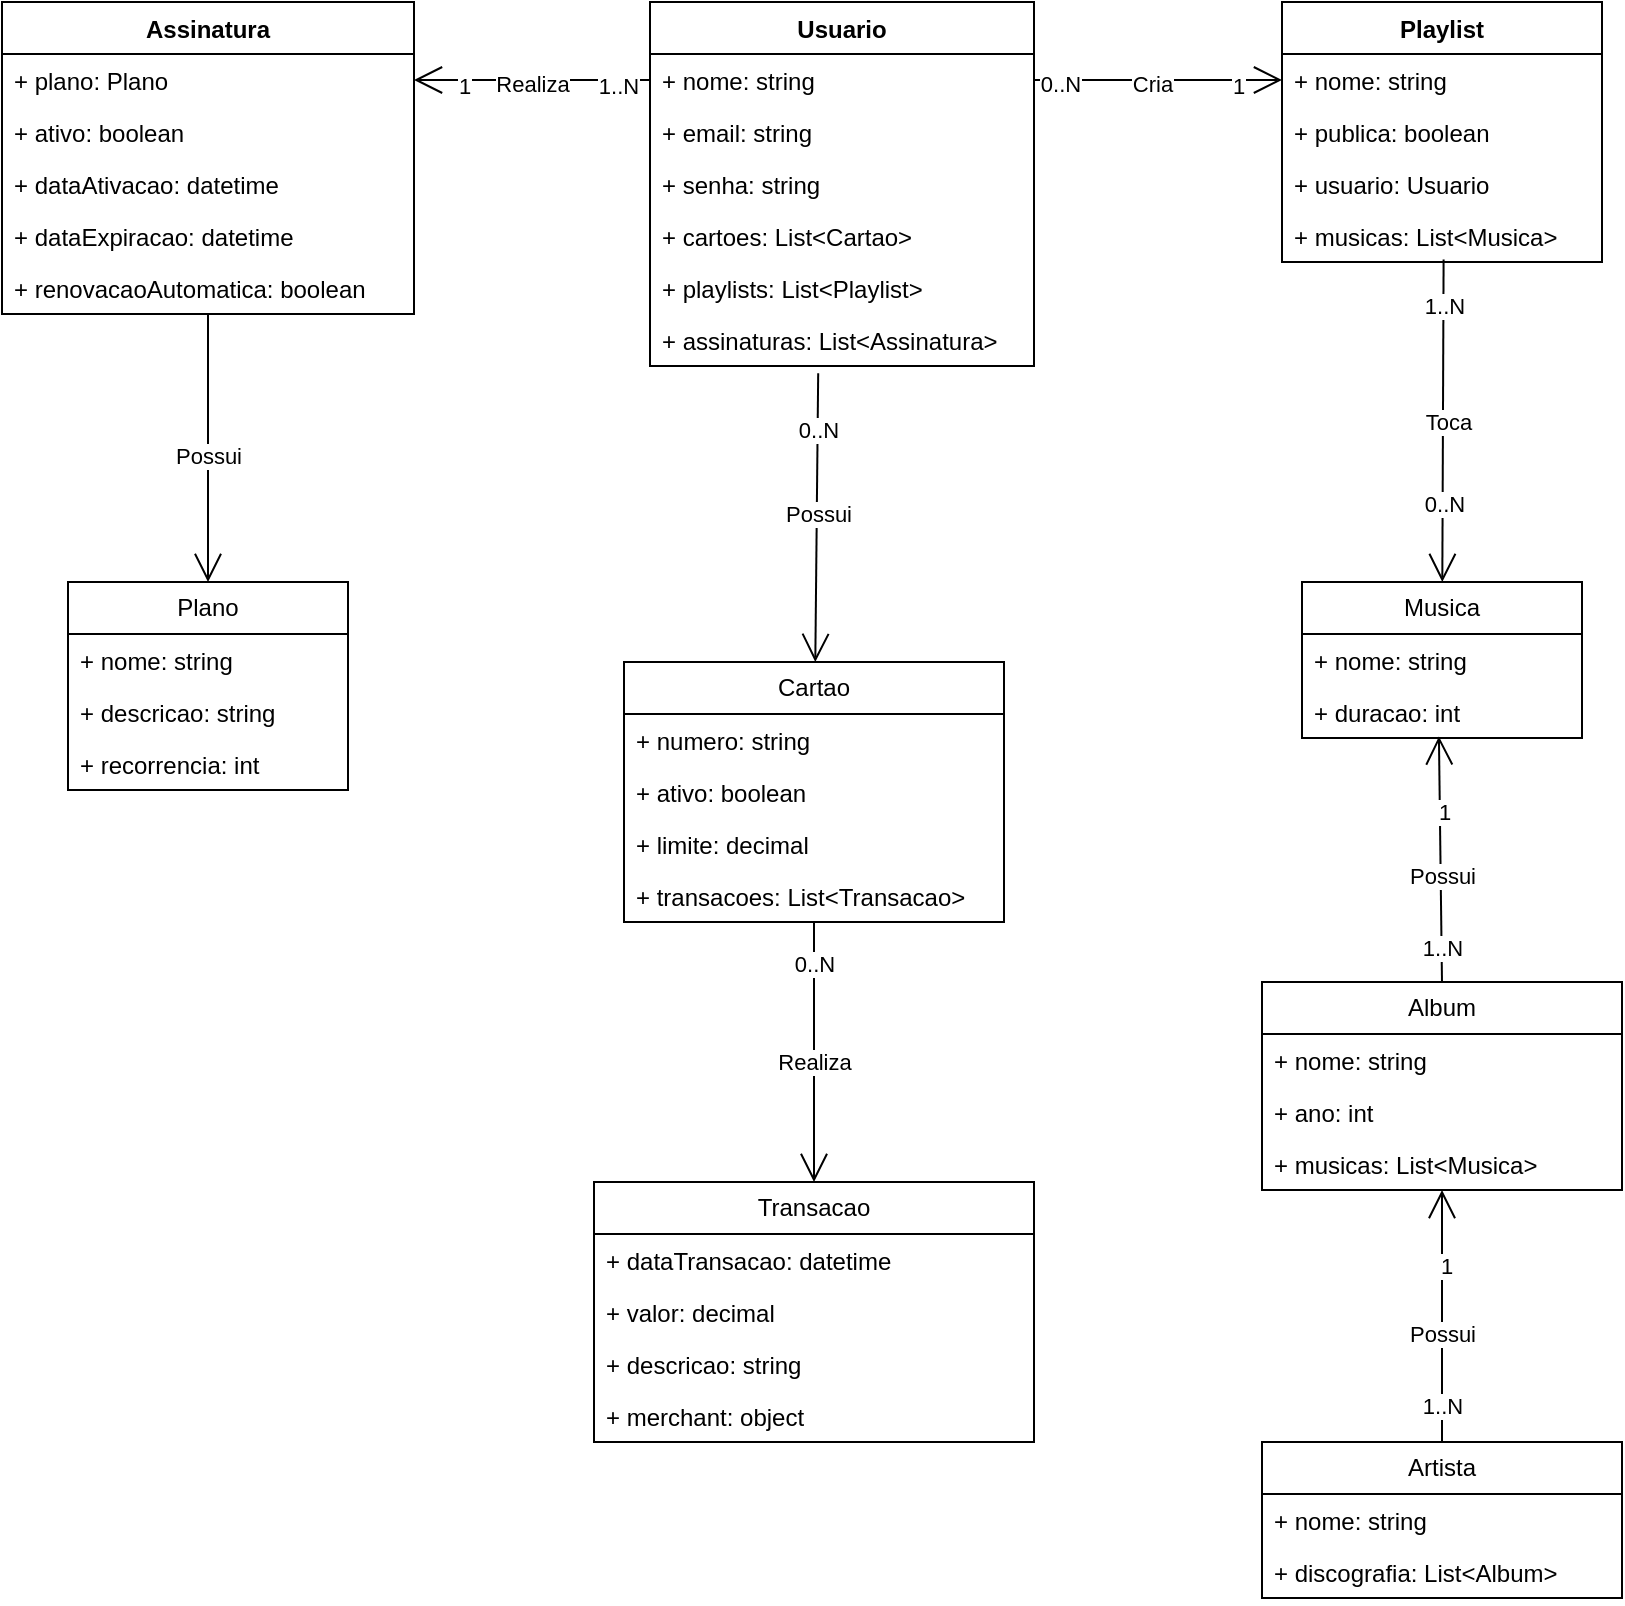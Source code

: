 <mxfile version="22.1.2" type="device">
  <diagram id="C5RBs43oDa-KdzZeNtuy" name="Page-1">
    <mxGraphModel dx="1050" dy="621" grid="1" gridSize="10" guides="1" tooltips="1" connect="1" arrows="1" fold="1" page="1" pageScale="1" pageWidth="827" pageHeight="1169" math="0" shadow="0">
      <root>
        <mxCell id="WIyWlLk6GJQsqaUBKTNV-0" />
        <mxCell id="WIyWlLk6GJQsqaUBKTNV-1" parent="WIyWlLk6GJQsqaUBKTNV-0" />
        <mxCell id="dGO_XDU8RdX9uPXasSDS-13" value="Assinatura" style="swimlane;fontStyle=1;align=center;verticalAlign=top;childLayout=stackLayout;horizontal=1;startSize=26;horizontalStack=0;resizeParent=1;resizeParentMax=0;resizeLast=0;collapsible=1;marginBottom=0;whiteSpace=wrap;html=1;" parent="WIyWlLk6GJQsqaUBKTNV-1" vertex="1">
          <mxGeometry x="14" y="120" width="206" height="156" as="geometry" />
        </mxCell>
        <mxCell id="dGO_XDU8RdX9uPXasSDS-14" value="+ plano: Plano" style="text;strokeColor=none;fillColor=none;align=left;verticalAlign=top;spacingLeft=4;spacingRight=4;overflow=hidden;rotatable=0;points=[[0,0.5],[1,0.5]];portConstraint=eastwest;whiteSpace=wrap;html=1;" parent="dGO_XDU8RdX9uPXasSDS-13" vertex="1">
          <mxGeometry y="26" width="206" height="26" as="geometry" />
        </mxCell>
        <mxCell id="KkhP8K5c669p2bQ_fQe6-0" value="+ ativo: boolean" style="text;strokeColor=none;fillColor=none;align=left;verticalAlign=top;spacingLeft=4;spacingRight=4;overflow=hidden;rotatable=0;points=[[0,0.5],[1,0.5]];portConstraint=eastwest;whiteSpace=wrap;html=1;" parent="dGO_XDU8RdX9uPXasSDS-13" vertex="1">
          <mxGeometry y="52" width="206" height="26" as="geometry" />
        </mxCell>
        <mxCell id="KkhP8K5c669p2bQ_fQe6-1" value="+ dataAtivacao: datetime" style="text;strokeColor=none;fillColor=none;align=left;verticalAlign=top;spacingLeft=4;spacingRight=4;overflow=hidden;rotatable=0;points=[[0,0.5],[1,0.5]];portConstraint=eastwest;whiteSpace=wrap;html=1;" parent="dGO_XDU8RdX9uPXasSDS-13" vertex="1">
          <mxGeometry y="78" width="206" height="26" as="geometry" />
        </mxCell>
        <mxCell id="KkhP8K5c669p2bQ_fQe6-2" value="+ dataExpiracao: datetime" style="text;strokeColor=none;fillColor=none;align=left;verticalAlign=top;spacingLeft=4;spacingRight=4;overflow=hidden;rotatable=0;points=[[0,0.5],[1,0.5]];portConstraint=eastwest;whiteSpace=wrap;html=1;" parent="dGO_XDU8RdX9uPXasSDS-13" vertex="1">
          <mxGeometry y="104" width="206" height="26" as="geometry" />
        </mxCell>
        <mxCell id="KkhP8K5c669p2bQ_fQe6-3" value="+ renovacaoAutomatica: boolean" style="text;strokeColor=none;fillColor=none;align=left;verticalAlign=top;spacingLeft=4;spacingRight=4;overflow=hidden;rotatable=0;points=[[0,0.5],[1,0.5]];portConstraint=eastwest;whiteSpace=wrap;html=1;" parent="dGO_XDU8RdX9uPXasSDS-13" vertex="1">
          <mxGeometry y="130" width="206" height="26" as="geometry" />
        </mxCell>
        <mxCell id="dGO_XDU8RdX9uPXasSDS-17" value="Usuario" style="swimlane;fontStyle=1;align=center;verticalAlign=top;childLayout=stackLayout;horizontal=1;startSize=26;horizontalStack=0;resizeParent=1;resizeParentMax=0;resizeLast=0;collapsible=1;marginBottom=0;whiteSpace=wrap;html=1;" parent="WIyWlLk6GJQsqaUBKTNV-1" vertex="1">
          <mxGeometry x="338" y="120" width="192" height="182" as="geometry" />
        </mxCell>
        <mxCell id="dGO_XDU8RdX9uPXasSDS-18" value="+ nome: string" style="text;strokeColor=none;fillColor=none;align=left;verticalAlign=top;spacingLeft=4;spacingRight=4;overflow=hidden;rotatable=0;points=[[0,0.5],[1,0.5]];portConstraint=eastwest;whiteSpace=wrap;html=1;" parent="dGO_XDU8RdX9uPXasSDS-17" vertex="1">
          <mxGeometry y="26" width="192" height="26" as="geometry" />
        </mxCell>
        <mxCell id="dGO_XDU8RdX9uPXasSDS-97" value="+ email: string" style="text;strokeColor=none;fillColor=none;align=left;verticalAlign=top;spacingLeft=4;spacingRight=4;overflow=hidden;rotatable=0;points=[[0,0.5],[1,0.5]];portConstraint=eastwest;whiteSpace=wrap;html=1;" parent="dGO_XDU8RdX9uPXasSDS-17" vertex="1">
          <mxGeometry y="52" width="192" height="26" as="geometry" />
        </mxCell>
        <mxCell id="dGO_XDU8RdX9uPXasSDS-98" value="+ senha: string" style="text;strokeColor=none;fillColor=none;align=left;verticalAlign=top;spacingLeft=4;spacingRight=4;overflow=hidden;rotatable=0;points=[[0,0.5],[1,0.5]];portConstraint=eastwest;whiteSpace=wrap;html=1;" parent="dGO_XDU8RdX9uPXasSDS-17" vertex="1">
          <mxGeometry y="78" width="192" height="26" as="geometry" />
        </mxCell>
        <mxCell id="dGO_XDU8RdX9uPXasSDS-99" value="+ cartoes: List&amp;lt;Cartao&amp;gt;" style="text;strokeColor=none;fillColor=none;align=left;verticalAlign=top;spacingLeft=4;spacingRight=4;overflow=hidden;rotatable=0;points=[[0,0.5],[1,0.5]];portConstraint=eastwest;whiteSpace=wrap;html=1;" parent="dGO_XDU8RdX9uPXasSDS-17" vertex="1">
          <mxGeometry y="104" width="192" height="26" as="geometry" />
        </mxCell>
        <mxCell id="dGO_XDU8RdX9uPXasSDS-100" value="+ playlists: List&amp;lt;Playlist&amp;gt;" style="text;strokeColor=none;fillColor=none;align=left;verticalAlign=top;spacingLeft=4;spacingRight=4;overflow=hidden;rotatable=0;points=[[0,0.5],[1,0.5]];portConstraint=eastwest;whiteSpace=wrap;html=1;" parent="dGO_XDU8RdX9uPXasSDS-17" vertex="1">
          <mxGeometry y="130" width="192" height="26" as="geometry" />
        </mxCell>
        <mxCell id="dGO_XDU8RdX9uPXasSDS-101" value="+ assinaturas: List&amp;lt;Assinatura&amp;gt;" style="text;strokeColor=none;fillColor=none;align=left;verticalAlign=top;spacingLeft=4;spacingRight=4;overflow=hidden;rotatable=0;points=[[0,0.5],[1,0.5]];portConstraint=eastwest;whiteSpace=wrap;html=1;" parent="dGO_XDU8RdX9uPXasSDS-17" vertex="1">
          <mxGeometry y="156" width="192" height="26" as="geometry" />
        </mxCell>
        <mxCell id="dGO_XDU8RdX9uPXasSDS-21" value="Playlist" style="swimlane;fontStyle=1;align=center;verticalAlign=top;childLayout=stackLayout;horizontal=1;startSize=26;horizontalStack=0;resizeParent=1;resizeParentMax=0;resizeLast=0;collapsible=1;marginBottom=0;whiteSpace=wrap;html=1;" parent="WIyWlLk6GJQsqaUBKTNV-1" vertex="1">
          <mxGeometry x="654" y="120" width="160" height="130" as="geometry" />
        </mxCell>
        <mxCell id="dGO_XDU8RdX9uPXasSDS-22" value="+ nome: string" style="text;strokeColor=none;fillColor=none;align=left;verticalAlign=top;spacingLeft=4;spacingRight=4;overflow=hidden;rotatable=0;points=[[0,0.5],[1,0.5]];portConstraint=eastwest;whiteSpace=wrap;html=1;" parent="dGO_XDU8RdX9uPXasSDS-21" vertex="1">
          <mxGeometry y="26" width="160" height="26" as="geometry" />
        </mxCell>
        <mxCell id="KkhP8K5c669p2bQ_fQe6-4" value="+ publica: boolean" style="text;strokeColor=none;fillColor=none;align=left;verticalAlign=top;spacingLeft=4;spacingRight=4;overflow=hidden;rotatable=0;points=[[0,0.5],[1,0.5]];portConstraint=eastwest;whiteSpace=wrap;html=1;" parent="dGO_XDU8RdX9uPXasSDS-21" vertex="1">
          <mxGeometry y="52" width="160" height="26" as="geometry" />
        </mxCell>
        <mxCell id="KkhP8K5c669p2bQ_fQe6-5" value="+ usuario: Usuario" style="text;strokeColor=none;fillColor=none;align=left;verticalAlign=top;spacingLeft=4;spacingRight=4;overflow=hidden;rotatable=0;points=[[0,0.5],[1,0.5]];portConstraint=eastwest;whiteSpace=wrap;html=1;" parent="dGO_XDU8RdX9uPXasSDS-21" vertex="1">
          <mxGeometry y="78" width="160" height="26" as="geometry" />
        </mxCell>
        <mxCell id="KkhP8K5c669p2bQ_fQe6-6" value="+ musicas: List&amp;lt;Musica&amp;gt;" style="text;strokeColor=none;fillColor=none;align=left;verticalAlign=top;spacingLeft=4;spacingRight=4;overflow=hidden;rotatable=0;points=[[0,0.5],[1,0.5]];portConstraint=eastwest;whiteSpace=wrap;html=1;" parent="dGO_XDU8RdX9uPXasSDS-21" vertex="1">
          <mxGeometry y="104" width="160" height="26" as="geometry" />
        </mxCell>
        <mxCell id="dGO_XDU8RdX9uPXasSDS-32" value="" style="endArrow=open;endFill=1;endSize=12;html=1;rounded=0;entryX=0;entryY=0.5;entryDx=0;entryDy=0;" parent="WIyWlLk6GJQsqaUBKTNV-1" source="dGO_XDU8RdX9uPXasSDS-18" target="dGO_XDU8RdX9uPXasSDS-22" edge="1">
          <mxGeometry width="160" relative="1" as="geometry">
            <mxPoint x="504" y="159" as="sourcePoint" />
            <mxPoint x="654" y="163" as="targetPoint" />
          </mxGeometry>
        </mxCell>
        <mxCell id="dGO_XDU8RdX9uPXasSDS-33" value="Cria" style="edgeLabel;html=1;align=center;verticalAlign=middle;resizable=0;points=[];" parent="dGO_XDU8RdX9uPXasSDS-32" vertex="1" connectable="0">
          <mxGeometry x="-0.048" y="-2" relative="1" as="geometry">
            <mxPoint as="offset" />
          </mxGeometry>
        </mxCell>
        <mxCell id="dGO_XDU8RdX9uPXasSDS-34" value="0..N" style="edgeLabel;html=1;align=center;verticalAlign=middle;resizable=0;points=[];" parent="dGO_XDU8RdX9uPXasSDS-32" vertex="1" connectable="0">
          <mxGeometry x="-0.794" y="-2" relative="1" as="geometry">
            <mxPoint as="offset" />
          </mxGeometry>
        </mxCell>
        <mxCell id="dGO_XDU8RdX9uPXasSDS-35" value="1" style="edgeLabel;html=1;align=center;verticalAlign=middle;resizable=0;points=[];" parent="dGO_XDU8RdX9uPXasSDS-32" vertex="1" connectable="0">
          <mxGeometry x="0.635" y="-3" relative="1" as="geometry">
            <mxPoint as="offset" />
          </mxGeometry>
        </mxCell>
        <mxCell id="dGO_XDU8RdX9uPXasSDS-36" value="" style="endArrow=open;endFill=1;endSize=12;html=1;rounded=0;entryX=1;entryY=0.5;entryDx=0;entryDy=0;exitX=0;exitY=0.5;exitDx=0;exitDy=0;" parent="WIyWlLk6GJQsqaUBKTNV-1" source="dGO_XDU8RdX9uPXasSDS-18" target="dGO_XDU8RdX9uPXasSDS-14" edge="1">
          <mxGeometry width="160" relative="1" as="geometry">
            <mxPoint x="534" y="108" as="sourcePoint" />
            <mxPoint x="694" y="108" as="targetPoint" />
          </mxGeometry>
        </mxCell>
        <mxCell id="dGO_XDU8RdX9uPXasSDS-37" value="Realiza" style="edgeLabel;html=1;align=center;verticalAlign=middle;resizable=0;points=[];" parent="dGO_XDU8RdX9uPXasSDS-36" vertex="1" connectable="0">
          <mxGeometry x="0.012" y="2" relative="1" as="geometry">
            <mxPoint as="offset" />
          </mxGeometry>
        </mxCell>
        <mxCell id="dGO_XDU8RdX9uPXasSDS-40" value="1..N" style="edgeLabel;html=1;align=center;verticalAlign=middle;resizable=0;points=[];" parent="dGO_XDU8RdX9uPXasSDS-36" vertex="1" connectable="0">
          <mxGeometry x="-0.72" y="3" relative="1" as="geometry">
            <mxPoint as="offset" />
          </mxGeometry>
        </mxCell>
        <mxCell id="dGO_XDU8RdX9uPXasSDS-43" value="1" style="edgeLabel;html=1;align=center;verticalAlign=middle;resizable=0;points=[];" parent="dGO_XDU8RdX9uPXasSDS-36" vertex="1" connectable="0">
          <mxGeometry x="0.585" y="3" relative="1" as="geometry">
            <mxPoint as="offset" />
          </mxGeometry>
        </mxCell>
        <mxCell id="dGO_XDU8RdX9uPXasSDS-48" value="Musica" style="swimlane;fontStyle=0;childLayout=stackLayout;horizontal=1;startSize=26;fillColor=none;horizontalStack=0;resizeParent=1;resizeParentMax=0;resizeLast=0;collapsible=1;marginBottom=0;whiteSpace=wrap;html=1;" parent="WIyWlLk6GJQsqaUBKTNV-1" vertex="1">
          <mxGeometry x="664" y="410" width="140" height="78" as="geometry" />
        </mxCell>
        <mxCell id="dGO_XDU8RdX9uPXasSDS-49" value="+ nome: string" style="text;strokeColor=none;fillColor=none;align=left;verticalAlign=top;spacingLeft=4;spacingRight=4;overflow=hidden;rotatable=0;points=[[0,0.5],[1,0.5]];portConstraint=eastwest;whiteSpace=wrap;html=1;" parent="dGO_XDU8RdX9uPXasSDS-48" vertex="1">
          <mxGeometry y="26" width="140" height="26" as="geometry" />
        </mxCell>
        <mxCell id="dGO_XDU8RdX9uPXasSDS-50" value="+ duracao: int" style="text;strokeColor=none;fillColor=none;align=left;verticalAlign=top;spacingLeft=4;spacingRight=4;overflow=hidden;rotatable=0;points=[[0,0.5],[1,0.5]];portConstraint=eastwest;whiteSpace=wrap;html=1;" parent="dGO_XDU8RdX9uPXasSDS-48" vertex="1">
          <mxGeometry y="52" width="140" height="26" as="geometry" />
        </mxCell>
        <mxCell id="dGO_XDU8RdX9uPXasSDS-52" value="" style="endArrow=open;endFill=1;endSize=12;html=1;rounded=0;exitX=0.505;exitY=0.954;exitDx=0;exitDy=0;exitPerimeter=0;" parent="WIyWlLk6GJQsqaUBKTNV-1" source="KkhP8K5c669p2bQ_fQe6-6" target="dGO_XDU8RdX9uPXasSDS-48" edge="1">
          <mxGeometry width="160" relative="1" as="geometry">
            <mxPoint x="530" y="330" as="sourcePoint" />
            <mxPoint x="690" y="330" as="targetPoint" />
          </mxGeometry>
        </mxCell>
        <mxCell id="dGO_XDU8RdX9uPXasSDS-53" value="Toca" style="edgeLabel;html=1;align=center;verticalAlign=middle;resizable=0;points=[];" parent="dGO_XDU8RdX9uPXasSDS-52" vertex="1" connectable="0">
          <mxGeometry y="2" relative="1" as="geometry">
            <mxPoint as="offset" />
          </mxGeometry>
        </mxCell>
        <mxCell id="dGO_XDU8RdX9uPXasSDS-54" value="1..N" style="edgeLabel;html=1;align=center;verticalAlign=middle;resizable=0;points=[];" parent="dGO_XDU8RdX9uPXasSDS-52" vertex="1" connectable="0">
          <mxGeometry x="-0.712" relative="1" as="geometry">
            <mxPoint as="offset" />
          </mxGeometry>
        </mxCell>
        <mxCell id="dGO_XDU8RdX9uPXasSDS-55" value="0..N" style="edgeLabel;html=1;align=center;verticalAlign=middle;resizable=0;points=[];" parent="dGO_XDU8RdX9uPXasSDS-52" vertex="1" connectable="0">
          <mxGeometry x="0.508" relative="1" as="geometry">
            <mxPoint as="offset" />
          </mxGeometry>
        </mxCell>
        <mxCell id="dGO_XDU8RdX9uPXasSDS-56" value="Plano" style="swimlane;fontStyle=0;childLayout=stackLayout;horizontal=1;startSize=26;fillColor=none;horizontalStack=0;resizeParent=1;resizeParentMax=0;resizeLast=0;collapsible=1;marginBottom=0;whiteSpace=wrap;html=1;" parent="WIyWlLk6GJQsqaUBKTNV-1" vertex="1">
          <mxGeometry x="47" y="410" width="140" height="104" as="geometry" />
        </mxCell>
        <mxCell id="dGO_XDU8RdX9uPXasSDS-57" value="+ nome: string" style="text;strokeColor=none;fillColor=none;align=left;verticalAlign=top;spacingLeft=4;spacingRight=4;overflow=hidden;rotatable=0;points=[[0,0.5],[1,0.5]];portConstraint=eastwest;whiteSpace=wrap;html=1;" parent="dGO_XDU8RdX9uPXasSDS-56" vertex="1">
          <mxGeometry y="26" width="140" height="26" as="geometry" />
        </mxCell>
        <mxCell id="dGO_XDU8RdX9uPXasSDS-58" value="+ descricao: string" style="text;strokeColor=none;fillColor=none;align=left;verticalAlign=top;spacingLeft=4;spacingRight=4;overflow=hidden;rotatable=0;points=[[0,0.5],[1,0.5]];portConstraint=eastwest;whiteSpace=wrap;html=1;" parent="dGO_XDU8RdX9uPXasSDS-56" vertex="1">
          <mxGeometry y="52" width="140" height="26" as="geometry" />
        </mxCell>
        <mxCell id="dGO_XDU8RdX9uPXasSDS-59" value="+ recorrencia: int" style="text;strokeColor=none;fillColor=none;align=left;verticalAlign=top;spacingLeft=4;spacingRight=4;overflow=hidden;rotatable=0;points=[[0,0.5],[1,0.5]];portConstraint=eastwest;whiteSpace=wrap;html=1;" parent="dGO_XDU8RdX9uPXasSDS-56" vertex="1">
          <mxGeometry y="78" width="140" height="26" as="geometry" />
        </mxCell>
        <mxCell id="dGO_XDU8RdX9uPXasSDS-60" value="" style="endArrow=open;endFill=1;endSize=12;html=1;rounded=0;entryX=0.5;entryY=0;entryDx=0;entryDy=0;entryPerimeter=0;" parent="WIyWlLk6GJQsqaUBKTNV-1" source="KkhP8K5c669p2bQ_fQe6-3" target="dGO_XDU8RdX9uPXasSDS-56" edge="1">
          <mxGeometry width="160" relative="1" as="geometry">
            <mxPoint x="110" y="280" as="sourcePoint" />
            <mxPoint x="690" y="330" as="targetPoint" />
          </mxGeometry>
        </mxCell>
        <mxCell id="dGO_XDU8RdX9uPXasSDS-95" value="Possui" style="edgeLabel;html=1;align=center;verticalAlign=middle;resizable=0;points=[];" parent="dGO_XDU8RdX9uPXasSDS-60" vertex="1" connectable="0">
          <mxGeometry x="0.06" relative="1" as="geometry">
            <mxPoint as="offset" />
          </mxGeometry>
        </mxCell>
        <mxCell id="dGO_XDU8RdX9uPXasSDS-62" value="Cartao" style="swimlane;fontStyle=0;childLayout=stackLayout;horizontal=1;startSize=26;fillColor=none;horizontalStack=0;resizeParent=1;resizeParentMax=0;resizeLast=0;collapsible=1;marginBottom=0;whiteSpace=wrap;html=1;" parent="WIyWlLk6GJQsqaUBKTNV-1" vertex="1">
          <mxGeometry x="325" y="450" width="190" height="130" as="geometry" />
        </mxCell>
        <mxCell id="dGO_XDU8RdX9uPXasSDS-63" value="+ numero: string" style="text;strokeColor=none;fillColor=none;align=left;verticalAlign=top;spacingLeft=4;spacingRight=4;overflow=hidden;rotatable=0;points=[[0,0.5],[1,0.5]];portConstraint=eastwest;whiteSpace=wrap;html=1;" parent="dGO_XDU8RdX9uPXasSDS-62" vertex="1">
          <mxGeometry y="26" width="190" height="26" as="geometry" />
        </mxCell>
        <mxCell id="dGO_XDU8RdX9uPXasSDS-64" value="+ ativo: boolean" style="text;strokeColor=none;fillColor=none;align=left;verticalAlign=top;spacingLeft=4;spacingRight=4;overflow=hidden;rotatable=0;points=[[0,0.5],[1,0.5]];portConstraint=eastwest;whiteSpace=wrap;html=1;" parent="dGO_XDU8RdX9uPXasSDS-62" vertex="1">
          <mxGeometry y="52" width="190" height="26" as="geometry" />
        </mxCell>
        <mxCell id="dGO_XDU8RdX9uPXasSDS-65" value="+ limite: decimal" style="text;strokeColor=none;fillColor=none;align=left;verticalAlign=top;spacingLeft=4;spacingRight=4;overflow=hidden;rotatable=0;points=[[0,0.5],[1,0.5]];portConstraint=eastwest;whiteSpace=wrap;html=1;" parent="dGO_XDU8RdX9uPXasSDS-62" vertex="1">
          <mxGeometry y="78" width="190" height="26" as="geometry" />
        </mxCell>
        <mxCell id="dw8k6sihIQF0azCm5Phn-0" value="+ transacoes: List&amp;lt;Transacao&amp;gt;" style="text;strokeColor=none;fillColor=none;align=left;verticalAlign=top;spacingLeft=4;spacingRight=4;overflow=hidden;rotatable=0;points=[[0,0.5],[1,0.5]];portConstraint=eastwest;whiteSpace=wrap;html=1;" vertex="1" parent="dGO_XDU8RdX9uPXasSDS-62">
          <mxGeometry y="104" width="190" height="26" as="geometry" />
        </mxCell>
        <mxCell id="dGO_XDU8RdX9uPXasSDS-66" value="Transacao" style="swimlane;fontStyle=0;childLayout=stackLayout;horizontal=1;startSize=26;fillColor=none;horizontalStack=0;resizeParent=1;resizeParentMax=0;resizeLast=0;collapsible=1;marginBottom=0;whiteSpace=wrap;html=1;" parent="WIyWlLk6GJQsqaUBKTNV-1" vertex="1">
          <mxGeometry x="310" y="710" width="220" height="130" as="geometry" />
        </mxCell>
        <mxCell id="dGO_XDU8RdX9uPXasSDS-67" value="+ dataTransacao: datetime" style="text;strokeColor=none;fillColor=none;align=left;verticalAlign=top;spacingLeft=4;spacingRight=4;overflow=hidden;rotatable=0;points=[[0,0.5],[1,0.5]];portConstraint=eastwest;whiteSpace=wrap;html=1;" parent="dGO_XDU8RdX9uPXasSDS-66" vertex="1">
          <mxGeometry y="26" width="220" height="26" as="geometry" />
        </mxCell>
        <mxCell id="dGO_XDU8RdX9uPXasSDS-68" value="+ valor: decimal" style="text;strokeColor=none;fillColor=none;align=left;verticalAlign=top;spacingLeft=4;spacingRight=4;overflow=hidden;rotatable=0;points=[[0,0.5],[1,0.5]];portConstraint=eastwest;whiteSpace=wrap;html=1;" parent="dGO_XDU8RdX9uPXasSDS-66" vertex="1">
          <mxGeometry y="52" width="220" height="26" as="geometry" />
        </mxCell>
        <mxCell id="dGO_XDU8RdX9uPXasSDS-69" value="+ descricao: string" style="text;strokeColor=none;fillColor=none;align=left;verticalAlign=top;spacingLeft=4;spacingRight=4;overflow=hidden;rotatable=0;points=[[0,0.5],[1,0.5]];portConstraint=eastwest;whiteSpace=wrap;html=1;" parent="dGO_XDU8RdX9uPXasSDS-66" vertex="1">
          <mxGeometry y="78" width="220" height="26" as="geometry" />
        </mxCell>
        <mxCell id="KkhP8K5c669p2bQ_fQe6-8" value="+ merchant: object" style="text;strokeColor=none;fillColor=none;align=left;verticalAlign=top;spacingLeft=4;spacingRight=4;overflow=hidden;rotatable=0;points=[[0,0.5],[1,0.5]];portConstraint=eastwest;whiteSpace=wrap;html=1;" parent="dGO_XDU8RdX9uPXasSDS-66" vertex="1">
          <mxGeometry y="104" width="220" height="26" as="geometry" />
        </mxCell>
        <mxCell id="dGO_XDU8RdX9uPXasSDS-70" value="" style="endArrow=open;endFill=1;endSize=12;html=1;rounded=0;exitX=0.438;exitY=1.138;exitDx=0;exitDy=0;exitPerimeter=0;" parent="WIyWlLk6GJQsqaUBKTNV-1" source="dGO_XDU8RdX9uPXasSDS-101" target="dGO_XDU8RdX9uPXasSDS-62" edge="1">
          <mxGeometry width="160" relative="1" as="geometry">
            <mxPoint x="420" y="280" as="sourcePoint" />
            <mxPoint x="500" y="320" as="targetPoint" />
          </mxGeometry>
        </mxCell>
        <mxCell id="dGO_XDU8RdX9uPXasSDS-73" value="Possui" style="edgeLabel;html=1;align=center;verticalAlign=middle;resizable=0;points=[];" parent="dGO_XDU8RdX9uPXasSDS-70" vertex="1" connectable="0">
          <mxGeometry x="-0.024" relative="1" as="geometry">
            <mxPoint as="offset" />
          </mxGeometry>
        </mxCell>
        <mxCell id="dGO_XDU8RdX9uPXasSDS-74" value="0..N" style="edgeLabel;html=1;align=center;verticalAlign=middle;resizable=0;points=[];" parent="dGO_XDU8RdX9uPXasSDS-70" vertex="1" connectable="0">
          <mxGeometry x="-0.613" relative="1" as="geometry">
            <mxPoint as="offset" />
          </mxGeometry>
        </mxCell>
        <mxCell id="dGO_XDU8RdX9uPXasSDS-75" value="" style="endArrow=open;endFill=1;endSize=12;html=1;rounded=0;entryX=0.5;entryY=0;entryDx=0;entryDy=0;" parent="WIyWlLk6GJQsqaUBKTNV-1" source="dw8k6sihIQF0azCm5Phn-0" target="dGO_XDU8RdX9uPXasSDS-66" edge="1">
          <mxGeometry width="160" relative="1" as="geometry">
            <mxPoint x="420" y="590" as="sourcePoint" />
            <mxPoint x="500" y="320" as="targetPoint" />
          </mxGeometry>
        </mxCell>
        <mxCell id="dGO_XDU8RdX9uPXasSDS-76" value="Realiza" style="edgeLabel;html=1;align=center;verticalAlign=middle;resizable=0;points=[];" parent="dGO_XDU8RdX9uPXasSDS-75" vertex="1" connectable="0">
          <mxGeometry x="-0.284" relative="1" as="geometry">
            <mxPoint y="23" as="offset" />
          </mxGeometry>
        </mxCell>
        <mxCell id="dGO_XDU8RdX9uPXasSDS-77" value="0..N" style="edgeLabel;html=1;align=center;verticalAlign=middle;resizable=0;points=[];" parent="dGO_XDU8RdX9uPXasSDS-75" vertex="1" connectable="0">
          <mxGeometry x="-0.75" relative="1" as="geometry">
            <mxPoint y="4" as="offset" />
          </mxGeometry>
        </mxCell>
        <mxCell id="dGO_XDU8RdX9uPXasSDS-78" value="Album" style="swimlane;fontStyle=0;childLayout=stackLayout;horizontal=1;startSize=26;fillColor=none;horizontalStack=0;resizeParent=1;resizeParentMax=0;resizeLast=0;collapsible=1;marginBottom=0;whiteSpace=wrap;html=1;" parent="WIyWlLk6GJQsqaUBKTNV-1" vertex="1">
          <mxGeometry x="644" y="610" width="180" height="104" as="geometry" />
        </mxCell>
        <mxCell id="dGO_XDU8RdX9uPXasSDS-79" value="+ nome: string" style="text;strokeColor=none;fillColor=none;align=left;verticalAlign=top;spacingLeft=4;spacingRight=4;overflow=hidden;rotatable=0;points=[[0,0.5],[1,0.5]];portConstraint=eastwest;whiteSpace=wrap;html=1;" parent="dGO_XDU8RdX9uPXasSDS-78" vertex="1">
          <mxGeometry y="26" width="180" height="26" as="geometry" />
        </mxCell>
        <mxCell id="dGO_XDU8RdX9uPXasSDS-80" value="+ ano: int" style="text;strokeColor=none;fillColor=none;align=left;verticalAlign=top;spacingLeft=4;spacingRight=4;overflow=hidden;rotatable=0;points=[[0,0.5],[1,0.5]];portConstraint=eastwest;whiteSpace=wrap;html=1;" parent="dGO_XDU8RdX9uPXasSDS-78" vertex="1">
          <mxGeometry y="52" width="180" height="26" as="geometry" />
        </mxCell>
        <mxCell id="dGO_XDU8RdX9uPXasSDS-81" value="+ musicas: List&amp;lt;Musica&amp;gt;" style="text;strokeColor=none;fillColor=none;align=left;verticalAlign=top;spacingLeft=4;spacingRight=4;overflow=hidden;rotatable=0;points=[[0,0.5],[1,0.5]];portConstraint=eastwest;whiteSpace=wrap;html=1;" parent="dGO_XDU8RdX9uPXasSDS-78" vertex="1">
          <mxGeometry y="78" width="180" height="26" as="geometry" />
        </mxCell>
        <mxCell id="dGO_XDU8RdX9uPXasSDS-82" value="Artista" style="swimlane;fontStyle=0;childLayout=stackLayout;horizontal=1;startSize=26;fillColor=none;horizontalStack=0;resizeParent=1;resizeParentMax=0;resizeLast=0;collapsible=1;marginBottom=0;whiteSpace=wrap;html=1;" parent="WIyWlLk6GJQsqaUBKTNV-1" vertex="1">
          <mxGeometry x="644" y="840" width="180" height="78" as="geometry" />
        </mxCell>
        <mxCell id="dGO_XDU8RdX9uPXasSDS-83" value="+ nome: string" style="text;strokeColor=none;fillColor=none;align=left;verticalAlign=top;spacingLeft=4;spacingRight=4;overflow=hidden;rotatable=0;points=[[0,0.5],[1,0.5]];portConstraint=eastwest;whiteSpace=wrap;html=1;" parent="dGO_XDU8RdX9uPXasSDS-82" vertex="1">
          <mxGeometry y="26" width="180" height="26" as="geometry" />
        </mxCell>
        <mxCell id="dGO_XDU8RdX9uPXasSDS-84" value="+ discografia: List&amp;lt;Album&amp;gt;" style="text;strokeColor=none;fillColor=none;align=left;verticalAlign=top;spacingLeft=4;spacingRight=4;overflow=hidden;rotatable=0;points=[[0,0.5],[1,0.5]];portConstraint=eastwest;whiteSpace=wrap;html=1;" parent="dGO_XDU8RdX9uPXasSDS-82" vertex="1">
          <mxGeometry y="52" width="180" height="26" as="geometry" />
        </mxCell>
        <mxCell id="dGO_XDU8RdX9uPXasSDS-86" value="" style="endArrow=open;endFill=1;endSize=12;html=1;rounded=0;exitX=0.5;exitY=0;exitDx=0;exitDy=0;entryX=0.489;entryY=0.969;entryDx=0;entryDy=0;entryPerimeter=0;" parent="WIyWlLk6GJQsqaUBKTNV-1" source="dGO_XDU8RdX9uPXasSDS-78" target="dGO_XDU8RdX9uPXasSDS-50" edge="1">
          <mxGeometry width="160" relative="1" as="geometry">
            <mxPoint x="590" y="420" as="sourcePoint" />
            <mxPoint x="734" y="514" as="targetPoint" />
          </mxGeometry>
        </mxCell>
        <mxCell id="dGO_XDU8RdX9uPXasSDS-88" value="Possui" style="edgeLabel;html=1;align=center;verticalAlign=middle;resizable=0;points=[];" parent="dGO_XDU8RdX9uPXasSDS-86" vertex="1" connectable="0">
          <mxGeometry x="-0.132" relative="1" as="geometry">
            <mxPoint as="offset" />
          </mxGeometry>
        </mxCell>
        <mxCell id="dGO_XDU8RdX9uPXasSDS-89" value="1" style="edgeLabel;html=1;align=center;verticalAlign=middle;resizable=0;points=[];" parent="dGO_XDU8RdX9uPXasSDS-86" vertex="1" connectable="0">
          <mxGeometry x="0.396" y="-2" relative="1" as="geometry">
            <mxPoint as="offset" />
          </mxGeometry>
        </mxCell>
        <mxCell id="dGO_XDU8RdX9uPXasSDS-90" value="1..N" style="edgeLabel;html=1;align=center;verticalAlign=middle;resizable=0;points=[];" parent="dGO_XDU8RdX9uPXasSDS-86" vertex="1" connectable="0">
          <mxGeometry x="-0.717" relative="1" as="geometry">
            <mxPoint as="offset" />
          </mxGeometry>
        </mxCell>
        <mxCell id="dGO_XDU8RdX9uPXasSDS-91" value="" style="endArrow=open;endFill=1;endSize=12;html=1;rounded=0;exitX=0.5;exitY=0;exitDx=0;exitDy=0;" parent="WIyWlLk6GJQsqaUBKTNV-1" source="dGO_XDU8RdX9uPXasSDS-82" target="dGO_XDU8RdX9uPXasSDS-81" edge="1">
          <mxGeometry width="160" relative="1" as="geometry">
            <mxPoint x="733.5" y="710" as="sourcePoint" />
            <mxPoint x="733.5" y="604" as="targetPoint" />
          </mxGeometry>
        </mxCell>
        <mxCell id="dGO_XDU8RdX9uPXasSDS-92" value="Possui" style="edgeLabel;html=1;align=center;verticalAlign=middle;resizable=0;points=[];" parent="dGO_XDU8RdX9uPXasSDS-91" vertex="1" connectable="0">
          <mxGeometry x="-0.132" relative="1" as="geometry">
            <mxPoint as="offset" />
          </mxGeometry>
        </mxCell>
        <mxCell id="dGO_XDU8RdX9uPXasSDS-93" value="1" style="edgeLabel;html=1;align=center;verticalAlign=middle;resizable=0;points=[];" parent="dGO_XDU8RdX9uPXasSDS-91" vertex="1" connectable="0">
          <mxGeometry x="0.396" y="-2" relative="1" as="geometry">
            <mxPoint as="offset" />
          </mxGeometry>
        </mxCell>
        <mxCell id="dGO_XDU8RdX9uPXasSDS-94" value="1..N" style="edgeLabel;html=1;align=center;verticalAlign=middle;resizable=0;points=[];" parent="dGO_XDU8RdX9uPXasSDS-91" vertex="1" connectable="0">
          <mxGeometry x="-0.717" relative="1" as="geometry">
            <mxPoint as="offset" />
          </mxGeometry>
        </mxCell>
      </root>
    </mxGraphModel>
  </diagram>
</mxfile>
